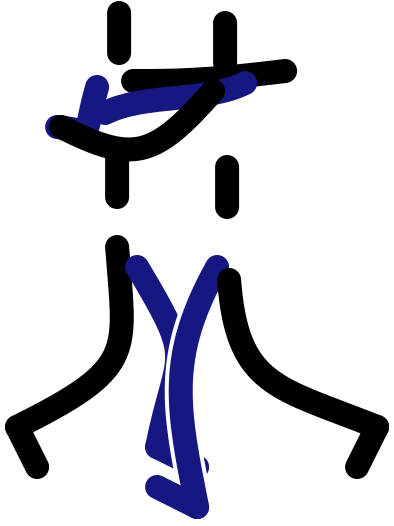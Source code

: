 <?xml version="1.0" encoding="UTF-8"?>
<dia:diagram xmlns:dia="http://www.lysator.liu.se/~alla/dia/">
  <dia:layer name="cara" visible="true" connectable="true" active="true">
    <dia:object type="Standard - BezierLine" version="0" id="O0">
      <dia:attribute name="obj_pos">
        <dia:point val="20.4,20.2"/>
      </dia:attribute>
      <dia:attribute name="obj_bb">
        <dia:rectangle val="12.2,19.53;21.07,21.3"/>
      </dia:attribute>
      <dia:attribute name="bez_points">
        <dia:point val="20.4,20.2"/>
        <dia:point val="16.4,20.7"/>
        <dia:point val="14.8,20.7"/>
        <dia:point val="12.8,20.7"/>
      </dia:attribute>
      <dia:attribute name="corner_types">
        <dia:enum val="0"/>
        <dia:enum val="0"/>
      </dia:attribute>
      <dia:attribute name="line_width">
        <dia:real val="1.2"/>
      </dia:attribute>
      <dia:attribute name="line_caps">
        <dia:enum val="1"/>
      </dia:attribute>
    </dia:object>
    <dia:object type="Standard - BezierLine" version="0" id="O1">
      <dia:attribute name="obj_pos">
        <dia:point val="18.4,20.8"/>
      </dia:attribute>
      <dia:attribute name="obj_bb">
        <dia:rectangle val="10.595,19.995;19.205,23.105"/>
      </dia:attribute>
      <dia:attribute name="bez_points">
        <dia:point val="18.4,20.8"/>
        <dia:point val="16.4,21.8"/>
        <dia:point val="13.4,21.3"/>
        <dia:point val="11.4,22.3"/>
      </dia:attribute>
      <dia:attribute name="corner_types">
        <dia:enum val="0"/>
        <dia:enum val="0"/>
      </dia:attribute>
      <dia:attribute name="line_color">
        <dia:color val="#171782ff"/>
      </dia:attribute>
      <dia:attribute name="line_width">
        <dia:real val="1.2"/>
      </dia:attribute>
      <dia:attribute name="line_caps">
        <dia:enum val="1"/>
      </dia:attribute>
    </dia:object>
    <dia:group>
      <dia:attribute name="meta">
        <dia:composite type="dict"/>
      </dia:attribute>
      <dia:attribute name="matrix"/>
      <dia:group>
        <dia:attribute name="meta">
          <dia:composite type="dict"/>
        </dia:attribute>
        <dia:attribute name="matrix"/>
        <dia:object type="Standard - BezierLine" version="0" id="O2">
          <dia:attribute name="obj_pos">
            <dia:point val="12,29"/>
          </dia:attribute>
          <dia:attribute name="obj_bb">
            <dia:rectangle val="6.195,28.357;12.834,38.805"/>
          </dia:attribute>
          <dia:attribute name="bez_points">
            <dia:point val="12,29"/>
            <dia:point val="12.4,34.35"/>
            <dia:point val="13,35"/>
            <dia:point val="7,38"/>
          </dia:attribute>
          <dia:attribute name="corner_types">
            <dia:enum val="0"/>
            <dia:enum val="0"/>
          </dia:attribute>
          <dia:attribute name="line_width">
            <dia:real val="1.2"/>
          </dia:attribute>
          <dia:attribute name="line_caps">
            <dia:enum val="1"/>
          </dia:attribute>
        </dia:object>
        <dia:object type="Standard - Line" version="0" id="O3">
          <dia:attribute name="obj_pos">
            <dia:point val="7,38"/>
          </dia:attribute>
          <dia:attribute name="obj_bb">
            <dia:rectangle val="6.195,37.195;8.805,40.805"/>
          </dia:attribute>
          <dia:attribute name="conn_endpoints">
            <dia:point val="7,38"/>
            <dia:point val="8,40"/>
          </dia:attribute>
          <dia:attribute name="numcp">
            <dia:int val="1"/>
          </dia:attribute>
          <dia:attribute name="line_width">
            <dia:real val="1.2"/>
          </dia:attribute>
          <dia:attribute name="line_caps">
            <dia:enum val="1"/>
          </dia:attribute>
        </dia:object>
      </dia:group>
      <dia:group>
        <dia:attribute name="meta">
          <dia:composite type="dict"/>
        </dia:attribute>
        <dia:attribute name="matrix"/>
        <dia:object type="stickman3d - pelvis-gray-150" version="1" id="O4">
          <dia:attribute name="obj_pos">
            <dia:point val="10,26"/>
          </dia:attribute>
          <dia:attribute name="obj_bb">
            <dia:rectangle val="9.779,25.844;14.795,30.51"/>
          </dia:attribute>
          <dia:attribute name="meta">
            <dia:composite type="dict"/>
          </dia:attribute>
          <dia:attribute name="elem_corner">
            <dia:point val="10,26"/>
          </dia:attribute>
          <dia:attribute name="elem_width">
            <dia:real val="4.5"/>
          </dia:attribute>
          <dia:attribute name="elem_height">
            <dia:real val="4.3"/>
          </dia:attribute>
          <dia:attribute name="line_width">
            <dia:real val="0.1"/>
          </dia:attribute>
          <dia:attribute name="line_colour">
            <dia:color val="#000000ff"/>
          </dia:attribute>
          <dia:attribute name="fill_colour">
            <dia:color val="#ffffffff"/>
          </dia:attribute>
          <dia:attribute name="show_background">
            <dia:boolean val="true"/>
          </dia:attribute>
          <dia:attribute name="line_style">
            <dia:enum val="0"/>
            <dia:real val="1"/>
          </dia:attribute>
          <dia:attribute name="flip_horizontal">
            <dia:boolean val="false"/>
          </dia:attribute>
          <dia:attribute name="flip_vertical">
            <dia:boolean val="false"/>
          </dia:attribute>
          <dia:attribute name="subscale">
            <dia:real val="1"/>
          </dia:attribute>
        </dia:object>
        <dia:object type="Standard - Line" version="0" id="O5">
          <dia:attribute name="obj_pos">
            <dia:point val="12,24.5"/>
          </dia:attribute>
          <dia:attribute name="obj_bb">
            <dia:rectangle val="11.4,23.9;12.6,27.1"/>
          </dia:attribute>
          <dia:attribute name="conn_endpoints">
            <dia:point val="12,24.5"/>
            <dia:point val="12,26.5"/>
          </dia:attribute>
          <dia:attribute name="numcp">
            <dia:int val="1"/>
          </dia:attribute>
          <dia:attribute name="line_width">
            <dia:real val="1.2"/>
          </dia:attribute>
          <dia:attribute name="line_caps">
            <dia:enum val="1"/>
          </dia:attribute>
        </dia:object>
        <dia:object type="stickman3d - torax-gray-120" version="1" id="O6">
          <dia:attribute name="obj_pos">
            <dia:point val="9.5,19.5"/>
          </dia:attribute>
          <dia:attribute name="obj_bb">
            <dia:rectangle val="8.609,19.366;15.387,25.285"/>
          </dia:attribute>
          <dia:attribute name="meta">
            <dia:composite type="dict"/>
          </dia:attribute>
          <dia:attribute name="elem_corner">
            <dia:point val="9.5,19.5"/>
          </dia:attribute>
          <dia:attribute name="elem_width">
            <dia:real val="5.193"/>
          </dia:attribute>
          <dia:attribute name="elem_height">
            <dia:real val="5.6"/>
          </dia:attribute>
          <dia:attribute name="line_width">
            <dia:real val="0.1"/>
          </dia:attribute>
          <dia:attribute name="line_colour">
            <dia:color val="#000000ff"/>
          </dia:attribute>
          <dia:attribute name="fill_colour">
            <dia:color val="#ffffffff"/>
          </dia:attribute>
          <dia:attribute name="show_background">
            <dia:boolean val="true"/>
          </dia:attribute>
          <dia:attribute name="line_style">
            <dia:enum val="0"/>
            <dia:real val="1"/>
          </dia:attribute>
          <dia:attribute name="flip_horizontal">
            <dia:boolean val="false"/>
          </dia:attribute>
          <dia:attribute name="flip_vertical">
            <dia:boolean val="false"/>
          </dia:attribute>
          <dia:attribute name="subscale">
            <dia:real val="1"/>
          </dia:attribute>
        </dia:object>
        <dia:object type="Standard - Line" version="0" id="O7">
          <dia:attribute name="obj_pos">
            <dia:point val="12.1,17.3"/>
          </dia:attribute>
          <dia:attribute name="obj_bb">
            <dia:rectangle val="11.5,16.7;12.7,19.9"/>
          </dia:attribute>
          <dia:attribute name="conn_endpoints">
            <dia:point val="12.1,17.3"/>
            <dia:point val="12.1,19.3"/>
          </dia:attribute>
          <dia:attribute name="numcp">
            <dia:int val="1"/>
          </dia:attribute>
          <dia:attribute name="line_width">
            <dia:real val="1.2"/>
          </dia:attribute>
          <dia:attribute name="line_caps">
            <dia:enum val="1"/>
          </dia:attribute>
        </dia:object>
        <dia:object type="stickman3d - head-gray" version="1" id="O8">
          <dia:attribute name="obj_pos">
            <dia:point val="10.1,12.5"/>
          </dia:attribute>
          <dia:attribute name="obj_bb">
            <dia:rectangle val="10,12.4;14.316,18.6"/>
          </dia:attribute>
          <dia:attribute name="meta">
            <dia:composite type="dict"/>
          </dia:attribute>
          <dia:attribute name="elem_corner">
            <dia:point val="10.1,12.5"/>
          </dia:attribute>
          <dia:attribute name="elem_width">
            <dia:real val="4.116"/>
          </dia:attribute>
          <dia:attribute name="elem_height">
            <dia:real val="6"/>
          </dia:attribute>
          <dia:attribute name="line_width">
            <dia:real val="0.1"/>
          </dia:attribute>
          <dia:attribute name="line_colour">
            <dia:color val="#000000ff"/>
          </dia:attribute>
          <dia:attribute name="fill_colour">
            <dia:color val="#ffffffff"/>
          </dia:attribute>
          <dia:attribute name="show_background">
            <dia:boolean val="true"/>
          </dia:attribute>
          <dia:attribute name="line_style">
            <dia:enum val="0"/>
            <dia:real val="1"/>
          </dia:attribute>
          <dia:attribute name="flip_horizontal">
            <dia:boolean val="false"/>
          </dia:attribute>
          <dia:attribute name="flip_vertical">
            <dia:boolean val="false"/>
          </dia:attribute>
          <dia:attribute name="subscale">
            <dia:real val="1"/>
          </dia:attribute>
        </dia:object>
      </dia:group>
      <dia:group>
        <dia:attribute name="meta">
          <dia:composite type="dict"/>
        </dia:attribute>
        <dia:attribute name="matrix"/>
        <dia:object type="Standard - BezierLine" version="0" id="O9">
          <dia:attribute name="obj_pos">
            <dia:point val="13,30"/>
          </dia:attribute>
          <dia:attribute name="obj_bb">
            <dia:rectangle val="12.177,29.177;15.6,39.706"/>
          </dia:attribute>
          <dia:attribute name="bez_points">
            <dia:point val="13,30"/>
            <dia:point val="16,35"/>
            <dia:point val="15,34"/>
            <dia:point val="14,39"/>
          </dia:attribute>
          <dia:attribute name="corner_types">
            <dia:enum val="0"/>
            <dia:enum val="0"/>
          </dia:attribute>
          <dia:attribute name="line_color">
            <dia:color val="#171782ff"/>
          </dia:attribute>
          <dia:attribute name="line_width">
            <dia:real val="1.2"/>
          </dia:attribute>
          <dia:attribute name="line_caps">
            <dia:enum val="1"/>
          </dia:attribute>
        </dia:object>
        <dia:object type="Standard - Line" version="0" id="O10">
          <dia:attribute name="obj_pos">
            <dia:point val="14,39"/>
          </dia:attribute>
          <dia:attribute name="obj_bb">
            <dia:rectangle val="13.195,38.195;16.805,40.805"/>
          </dia:attribute>
          <dia:attribute name="conn_endpoints">
            <dia:point val="14,39"/>
            <dia:point val="16,40"/>
          </dia:attribute>
          <dia:attribute name="numcp">
            <dia:int val="1"/>
          </dia:attribute>
          <dia:attribute name="line_color">
            <dia:color val="#171782ff"/>
          </dia:attribute>
          <dia:attribute name="line_width">
            <dia:real val="1.2"/>
          </dia:attribute>
          <dia:attribute name="line_caps">
            <dia:enum val="1"/>
          </dia:attribute>
        </dia:object>
      </dia:group>
    </dia:group>
    <dia:object type="Standard - BezierLine" version="0" id="O11">
      <dia:attribute name="obj_pos">
        <dia:point val="11,21"/>
      </dia:attribute>
      <dia:attribute name="obj_bb">
        <dia:rectangle val="8.343,20.258;11.742,23.794"/>
      </dia:attribute>
      <dia:attribute name="bez_points">
        <dia:point val="11,21"/>
        <dia:point val="10.2,23.8"/>
        <dia:point val="11,23.2"/>
        <dia:point val="9,23"/>
      </dia:attribute>
      <dia:attribute name="corner_types">
        <dia:enum val="0"/>
        <dia:enum val="0"/>
      </dia:attribute>
      <dia:attribute name="line_color">
        <dia:color val="#171782ff"/>
      </dia:attribute>
      <dia:attribute name="line_width">
        <dia:real val="1.2"/>
      </dia:attribute>
      <dia:attribute name="line_caps">
        <dia:enum val="1"/>
      </dia:attribute>
    </dia:object>
    <dia:object type="Standard - BezierLine" version="0" id="O12">
      <dia:attribute name="obj_pos">
        <dia:point val="17,30"/>
      </dia:attribute>
      <dia:attribute name="obj_bb">
        <dia:rectangle val="14.381,28.912;18.088,42.941"/>
      </dia:attribute>
      <dia:attribute name="bez_points">
        <dia:point val="17,30"/>
        <dia:point val="14.5,34.5"/>
        <dia:point val="15,37"/>
        <dia:point val="16,42"/>
      </dia:attribute>
      <dia:attribute name="corner_types">
        <dia:enum val="0"/>
        <dia:enum val="0"/>
      </dia:attribute>
      <dia:attribute name="line_color">
        <dia:color val="#ffffffff"/>
      </dia:attribute>
      <dia:attribute name="line_width">
        <dia:real val="1.6"/>
      </dia:attribute>
      <dia:attribute name="line_caps">
        <dia:enum val="1"/>
      </dia:attribute>
    </dia:object>
    <dia:group>
      <dia:attribute name="meta">
        <dia:composite type="dict"/>
      </dia:attribute>
      <dia:attribute name="matrix"/>
      <dia:group>
        <dia:attribute name="meta">
          <dia:composite type="dict"/>
        </dia:attribute>
        <dia:attribute name="matrix"/>
        <dia:object type="Standard - BezierLine" version="0" id="O13">
          <dia:attribute name="obj_pos">
            <dia:point val="17,30"/>
          </dia:attribute>
          <dia:attribute name="obj_bb">
            <dia:rectangle val="14.581,29.184;17.816,42.706"/>
          </dia:attribute>
          <dia:attribute name="bez_points">
            <dia:point val="17,30"/>
            <dia:point val="14.5,34.5"/>
            <dia:point val="15,37"/>
            <dia:point val="16,42"/>
          </dia:attribute>
          <dia:attribute name="corner_types">
            <dia:enum val="0"/>
            <dia:enum val="0"/>
          </dia:attribute>
          <dia:attribute name="line_color">
            <dia:color val="#171782ff"/>
          </dia:attribute>
          <dia:attribute name="line_width">
            <dia:real val="1.2"/>
          </dia:attribute>
          <dia:attribute name="line_caps">
            <dia:enum val="1"/>
          </dia:attribute>
        </dia:object>
        <dia:object type="Standard - Line" version="0" id="O14">
          <dia:attribute name="obj_pos">
            <dia:point val="14,41"/>
          </dia:attribute>
          <dia:attribute name="obj_bb">
            <dia:rectangle val="13.195,40.195;16.805,42.805"/>
          </dia:attribute>
          <dia:attribute name="conn_endpoints">
            <dia:point val="14,41"/>
            <dia:point val="16,42"/>
          </dia:attribute>
          <dia:attribute name="numcp">
            <dia:int val="1"/>
          </dia:attribute>
          <dia:attribute name="line_color">
            <dia:color val="#171782ff"/>
          </dia:attribute>
          <dia:attribute name="line_width">
            <dia:real val="1.2"/>
          </dia:attribute>
          <dia:attribute name="line_caps">
            <dia:enum val="1"/>
          </dia:attribute>
        </dia:object>
      </dia:group>
      <dia:group>
        <dia:attribute name="meta">
          <dia:composite type="dict"/>
        </dia:attribute>
        <dia:attribute name="matrix"/>
        <dia:group>
          <dia:attribute name="meta">
            <dia:composite type="dict"/>
          </dia:attribute>
          <dia:attribute name="matrix"/>
          <dia:object type="stickman3d - pelvis-white-150" version="1" id="O15">
            <dia:attribute name="obj_pos">
              <dia:point val="15.5,26.5"/>
            </dia:attribute>
            <dia:attribute name="obj_bb">
              <dia:rectangle val="15.279,26.344;20.295,31.01"/>
            </dia:attribute>
            <dia:attribute name="meta">
              <dia:composite type="dict"/>
            </dia:attribute>
            <dia:attribute name="elem_corner">
              <dia:point val="15.5,26.5"/>
            </dia:attribute>
            <dia:attribute name="elem_width">
              <dia:real val="4.5"/>
            </dia:attribute>
            <dia:attribute name="elem_height">
              <dia:real val="4.3"/>
            </dia:attribute>
            <dia:attribute name="line_width">
              <dia:real val="0.1"/>
            </dia:attribute>
            <dia:attribute name="line_colour">
              <dia:color val="#000000ff"/>
            </dia:attribute>
            <dia:attribute name="fill_colour">
              <dia:color val="#ffffffff"/>
            </dia:attribute>
            <dia:attribute name="show_background">
              <dia:boolean val="true"/>
            </dia:attribute>
            <dia:attribute name="line_style">
              <dia:enum val="0"/>
              <dia:real val="1"/>
            </dia:attribute>
            <dia:attribute name="flip_horizontal">
              <dia:boolean val="false"/>
            </dia:attribute>
            <dia:attribute name="flip_vertical">
              <dia:boolean val="false"/>
            </dia:attribute>
            <dia:attribute name="subscale">
              <dia:real val="1"/>
            </dia:attribute>
          </dia:object>
          <dia:object type="Standard - Line" version="0" id="O16">
            <dia:attribute name="obj_pos">
              <dia:point val="17.5,25"/>
            </dia:attribute>
            <dia:attribute name="obj_bb">
              <dia:rectangle val="16.9,24.4;18.1,27.6"/>
            </dia:attribute>
            <dia:attribute name="conn_endpoints">
              <dia:point val="17.5,25"/>
              <dia:point val="17.5,27"/>
            </dia:attribute>
            <dia:attribute name="numcp">
              <dia:int val="1"/>
            </dia:attribute>
            <dia:attribute name="line_width">
              <dia:real val="1.2"/>
            </dia:attribute>
            <dia:attribute name="line_caps">
              <dia:enum val="1"/>
            </dia:attribute>
          </dia:object>
        </dia:group>
        <dia:object type="stickman3d - torax-white-120" version="1" id="O17">
          <dia:attribute name="obj_pos">
            <dia:point val="14.8,20"/>
          </dia:attribute>
          <dia:attribute name="obj_bb">
            <dia:rectangle val="13.909,19.866;20.687,25.785"/>
          </dia:attribute>
          <dia:attribute name="meta">
            <dia:composite type="dict"/>
          </dia:attribute>
          <dia:attribute name="elem_corner">
            <dia:point val="14.8,20"/>
          </dia:attribute>
          <dia:attribute name="elem_width">
            <dia:real val="5.193"/>
          </dia:attribute>
          <dia:attribute name="elem_height">
            <dia:real val="5.6"/>
          </dia:attribute>
          <dia:attribute name="line_width">
            <dia:real val="0.1"/>
          </dia:attribute>
          <dia:attribute name="line_colour">
            <dia:color val="#000000ff"/>
          </dia:attribute>
          <dia:attribute name="fill_colour">
            <dia:color val="#ffffffff"/>
          </dia:attribute>
          <dia:attribute name="show_background">
            <dia:boolean val="true"/>
          </dia:attribute>
          <dia:attribute name="line_style">
            <dia:enum val="0"/>
            <dia:real val="1"/>
          </dia:attribute>
          <dia:attribute name="flip_horizontal">
            <dia:boolean val="false"/>
          </dia:attribute>
          <dia:attribute name="flip_vertical">
            <dia:boolean val="false"/>
          </dia:attribute>
          <dia:attribute name="subscale">
            <dia:real val="1"/>
          </dia:attribute>
        </dia:object>
        <dia:object type="Standard - Line" version="0" id="O18">
          <dia:attribute name="obj_pos">
            <dia:point val="17.4,17.8"/>
          </dia:attribute>
          <dia:attribute name="obj_bb">
            <dia:rectangle val="16.8,17.2;18,20.4"/>
          </dia:attribute>
          <dia:attribute name="conn_endpoints">
            <dia:point val="17.4,17.8"/>
            <dia:point val="17.4,19.8"/>
          </dia:attribute>
          <dia:attribute name="numcp">
            <dia:int val="1"/>
          </dia:attribute>
          <dia:attribute name="line_width">
            <dia:real val="1.2"/>
          </dia:attribute>
          <dia:attribute name="line_caps">
            <dia:enum val="1"/>
          </dia:attribute>
        </dia:object>
        <dia:object type="stickman3d - head-white" version="1" id="O19">
          <dia:attribute name="obj_pos">
            <dia:point val="15.4,13"/>
          </dia:attribute>
          <dia:attribute name="obj_bb">
            <dia:rectangle val="15.3,12.9;19.616,19.1"/>
          </dia:attribute>
          <dia:attribute name="meta">
            <dia:composite type="dict"/>
          </dia:attribute>
          <dia:attribute name="elem_corner">
            <dia:point val="15.4,13"/>
          </dia:attribute>
          <dia:attribute name="elem_width">
            <dia:real val="4.116"/>
          </dia:attribute>
          <dia:attribute name="elem_height">
            <dia:real val="6.0"/>
          </dia:attribute>
          <dia:attribute name="line_width">
            <dia:real val="0.1"/>
          </dia:attribute>
          <dia:attribute name="line_colour">
            <dia:color val="#000000ff"/>
          </dia:attribute>
          <dia:attribute name="fill_colour">
            <dia:color val="#ffffffff"/>
          </dia:attribute>
          <dia:attribute name="show_background">
            <dia:boolean val="true"/>
          </dia:attribute>
          <dia:attribute name="line_style">
            <dia:enum val="0"/>
            <dia:real val="1"/>
          </dia:attribute>
          <dia:attribute name="flip_horizontal">
            <dia:boolean val="false"/>
          </dia:attribute>
          <dia:attribute name="flip_vertical">
            <dia:boolean val="false"/>
          </dia:attribute>
          <dia:attribute name="subscale">
            <dia:real val="1"/>
          </dia:attribute>
        </dia:object>
      </dia:group>
      <dia:group>
        <dia:attribute name="meta">
          <dia:composite type="dict"/>
        </dia:attribute>
        <dia:attribute name="matrix"/>
        <dia:object type="Standard - BezierLine" version="0" id="O20">
          <dia:attribute name="obj_pos">
            <dia:point val="17.6,30.65"/>
          </dia:attribute>
          <dia:attribute name="obj_bb">
            <dia:rectangle val="16.957,30.007;25.78,38.78"/>
          </dia:attribute>
          <dia:attribute name="bez_points">
            <dia:point val="17.6,30.65"/>
            <dia:point val="18,36"/>
            <dia:point val="20,36"/>
            <dia:point val="25,38"/>
          </dia:attribute>
          <dia:attribute name="corner_types">
            <dia:enum val="0"/>
            <dia:enum val="0"/>
          </dia:attribute>
          <dia:attribute name="line_width">
            <dia:real val="1.2"/>
          </dia:attribute>
          <dia:attribute name="line_caps">
            <dia:enum val="1"/>
          </dia:attribute>
        </dia:object>
        <dia:object type="Standard - Line" version="0" id="O21">
          <dia:attribute name="obj_pos">
            <dia:point val="25,38"/>
          </dia:attribute>
          <dia:attribute name="obj_bb">
            <dia:rectangle val="23.195,37.195;25.805,40.805"/>
          </dia:attribute>
          <dia:attribute name="conn_endpoints">
            <dia:point val="25,38"/>
            <dia:point val="24,40"/>
          </dia:attribute>
          <dia:attribute name="numcp">
            <dia:int val="1"/>
          </dia:attribute>
          <dia:attribute name="line_width">
            <dia:real val="1.2"/>
          </dia:attribute>
          <dia:attribute name="line_caps">
            <dia:enum val="1"/>
          </dia:attribute>
        </dia:object>
      </dia:group>
    </dia:group>
    <dia:object type="Standard - BezierLine" version="0" id="O22">
      <dia:attribute name="obj_pos">
        <dia:point val="16.8,21.2"/>
      </dia:attribute>
      <dia:attribute name="obj_bb">
        <dia:rectangle val="8.395,20.353;17.647,24.723"/>
      </dia:attribute>
      <dia:attribute name="bez_points">
        <dia:point val="16.8,21.2"/>
        <dia:point val="13.8,24.6"/>
        <dia:point val="12.8,24.8"/>
        <dia:point val="9.2,23"/>
      </dia:attribute>
      <dia:attribute name="corner_types">
        <dia:enum val="0"/>
        <dia:enum val="0"/>
      </dia:attribute>
      <dia:attribute name="line_width">
        <dia:real val="1.2"/>
      </dia:attribute>
      <dia:attribute name="line_caps">
        <dia:enum val="1"/>
      </dia:attribute>
    </dia:object>
  </dia:layer>
</dia:diagram>
